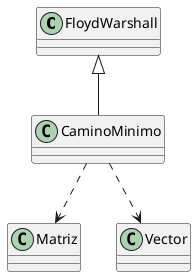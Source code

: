 @startuml

Class FloydWarshall {}

Class CaminoMinimo {}

Class Matriz {}

Class Vector {}

FloydWarshall <|-- CaminoMinimo
CaminoMinimo ..> Matriz
CaminoMinimo ..> Vector

@enduml
